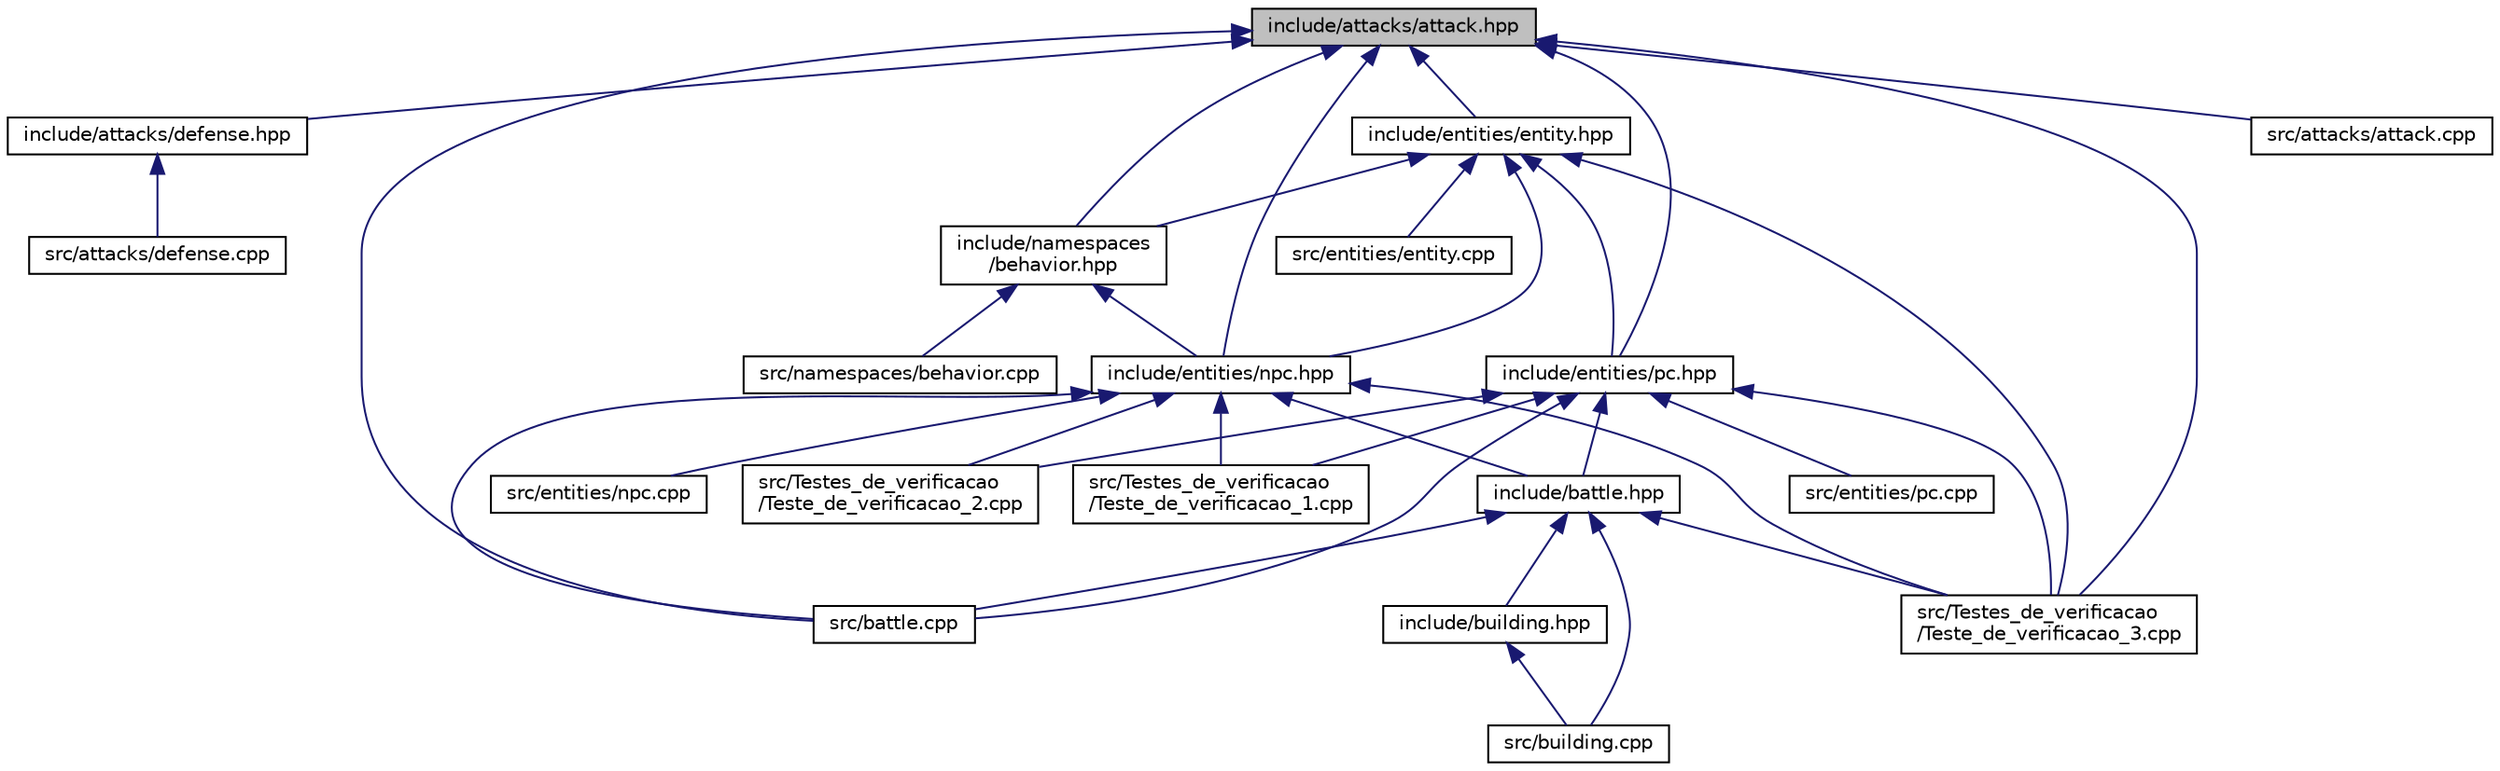 digraph "include/attacks/attack.hpp"
{
 // LATEX_PDF_SIZE
  edge [fontname="Helvetica",fontsize="10",labelfontname="Helvetica",labelfontsize="10"];
  node [fontname="Helvetica",fontsize="10",shape=record];
  Node1 [label="include/attacks/attack.hpp",height=0.2,width=0.4,color="black", fillcolor="grey75", style="filled", fontcolor="black",tooltip=" "];
  Node1 -> Node2 [dir="back",color="midnightblue",fontsize="10",style="solid",fontname="Helvetica"];
  Node2 [label="include/attacks/defense.hpp",height=0.2,width=0.4,color="black", fillcolor="white", style="filled",URL="$defense_8hpp.html",tooltip=" "];
  Node2 -> Node3 [dir="back",color="midnightblue",fontsize="10",style="solid",fontname="Helvetica"];
  Node3 [label="src/attacks/defense.cpp",height=0.2,width=0.4,color="black", fillcolor="white", style="filled",URL="$defense_8cpp.html",tooltip=" "];
  Node1 -> Node4 [dir="back",color="midnightblue",fontsize="10",style="solid",fontname="Helvetica"];
  Node4 [label="include/entities/entity.hpp",height=0.2,width=0.4,color="black", fillcolor="white", style="filled",URL="$entity_8hpp.html",tooltip=" "];
  Node4 -> Node5 [dir="back",color="midnightblue",fontsize="10",style="solid",fontname="Helvetica"];
  Node5 [label="include/entities/npc.hpp",height=0.2,width=0.4,color="black", fillcolor="white", style="filled",URL="$npc_8hpp.html",tooltip=" "];
  Node5 -> Node6 [dir="back",color="midnightblue",fontsize="10",style="solid",fontname="Helvetica"];
  Node6 [label="include/battle.hpp",height=0.2,width=0.4,color="black", fillcolor="white", style="filled",URL="$battle_8hpp.html",tooltip="Esse arquivo contém a classe Battle, cujo objetivo é executar uma batalha entre o usuário e um npc...."];
  Node6 -> Node7 [dir="back",color="midnightblue",fontsize="10",style="solid",fontname="Helvetica"];
  Node7 [label="include/building.hpp",height=0.2,width=0.4,color="black", fillcolor="white", style="filled",URL="$building_8hpp.html",tooltip=" "];
  Node7 -> Node8 [dir="back",color="midnightblue",fontsize="10",style="solid",fontname="Helvetica"];
  Node8 [label="src/building.cpp",height=0.2,width=0.4,color="black", fillcolor="white", style="filled",URL="$building_8cpp.html",tooltip=" "];
  Node6 -> Node9 [dir="back",color="midnightblue",fontsize="10",style="solid",fontname="Helvetica"];
  Node9 [label="src/battle.cpp",height=0.2,width=0.4,color="black", fillcolor="white", style="filled",URL="$battle_8cpp.html",tooltip=" "];
  Node6 -> Node8 [dir="back",color="midnightblue",fontsize="10",style="solid",fontname="Helvetica"];
  Node6 -> Node10 [dir="back",color="midnightblue",fontsize="10",style="solid",fontname="Helvetica"];
  Node10 [label="src/Testes_de_verificacao\l/Teste_de_verificacao_3.cpp",height=0.2,width=0.4,color="black", fillcolor="white", style="filled",URL="$Teste__de__verificacao__3_8cpp.html",tooltip=" "];
  Node5 -> Node9 [dir="back",color="midnightblue",fontsize="10",style="solid",fontname="Helvetica"];
  Node5 -> Node11 [dir="back",color="midnightblue",fontsize="10",style="solid",fontname="Helvetica"];
  Node11 [label="src/entities/npc.cpp",height=0.2,width=0.4,color="black", fillcolor="white", style="filled",URL="$npc_8cpp.html",tooltip=" "];
  Node5 -> Node12 [dir="back",color="midnightblue",fontsize="10",style="solid",fontname="Helvetica"];
  Node12 [label="src/Testes_de_verificacao\l/Teste_de_verificacao_1.cpp",height=0.2,width=0.4,color="black", fillcolor="white", style="filled",URL="$Teste__de__verificacao__1_8cpp.html",tooltip=" "];
  Node5 -> Node13 [dir="back",color="midnightblue",fontsize="10",style="solid",fontname="Helvetica"];
  Node13 [label="src/Testes_de_verificacao\l/Teste_de_verificacao_2.cpp",height=0.2,width=0.4,color="black", fillcolor="white", style="filled",URL="$Teste__de__verificacao__2_8cpp.html",tooltip=" "];
  Node5 -> Node10 [dir="back",color="midnightblue",fontsize="10",style="solid",fontname="Helvetica"];
  Node4 -> Node14 [dir="back",color="midnightblue",fontsize="10",style="solid",fontname="Helvetica"];
  Node14 [label="include/entities/pc.hpp",height=0.2,width=0.4,color="black", fillcolor="white", style="filled",URL="$pc_8hpp.html",tooltip=" "];
  Node14 -> Node6 [dir="back",color="midnightblue",fontsize="10",style="solid",fontname="Helvetica"];
  Node14 -> Node9 [dir="back",color="midnightblue",fontsize="10",style="solid",fontname="Helvetica"];
  Node14 -> Node15 [dir="back",color="midnightblue",fontsize="10",style="solid",fontname="Helvetica"];
  Node15 [label="src/entities/pc.cpp",height=0.2,width=0.4,color="black", fillcolor="white", style="filled",URL="$pc_8cpp.html",tooltip=" "];
  Node14 -> Node12 [dir="back",color="midnightblue",fontsize="10",style="solid",fontname="Helvetica"];
  Node14 -> Node13 [dir="back",color="midnightblue",fontsize="10",style="solid",fontname="Helvetica"];
  Node14 -> Node10 [dir="back",color="midnightblue",fontsize="10",style="solid",fontname="Helvetica"];
  Node4 -> Node16 [dir="back",color="midnightblue",fontsize="10",style="solid",fontname="Helvetica"];
  Node16 [label="include/namespaces\l/behavior.hpp",height=0.2,width=0.4,color="black", fillcolor="white", style="filled",URL="$behavior_8hpp.html",tooltip=" "];
  Node16 -> Node5 [dir="back",color="midnightblue",fontsize="10",style="solid",fontname="Helvetica"];
  Node16 -> Node17 [dir="back",color="midnightblue",fontsize="10",style="solid",fontname="Helvetica"];
  Node17 [label="src/namespaces/behavior.cpp",height=0.2,width=0.4,color="black", fillcolor="white", style="filled",URL="$behavior_8cpp.html",tooltip=" "];
  Node4 -> Node18 [dir="back",color="midnightblue",fontsize="10",style="solid",fontname="Helvetica"];
  Node18 [label="src/entities/entity.cpp",height=0.2,width=0.4,color="black", fillcolor="white", style="filled",URL="$entity_8cpp.html",tooltip=" "];
  Node4 -> Node10 [dir="back",color="midnightblue",fontsize="10",style="solid",fontname="Helvetica"];
  Node1 -> Node5 [dir="back",color="midnightblue",fontsize="10",style="solid",fontname="Helvetica"];
  Node1 -> Node14 [dir="back",color="midnightblue",fontsize="10",style="solid",fontname="Helvetica"];
  Node1 -> Node16 [dir="back",color="midnightblue",fontsize="10",style="solid",fontname="Helvetica"];
  Node1 -> Node19 [dir="back",color="midnightblue",fontsize="10",style="solid",fontname="Helvetica"];
  Node19 [label="src/attacks/attack.cpp",height=0.2,width=0.4,color="black", fillcolor="white", style="filled",URL="$attack_8cpp.html",tooltip=" "];
  Node1 -> Node9 [dir="back",color="midnightblue",fontsize="10",style="solid",fontname="Helvetica"];
  Node1 -> Node10 [dir="back",color="midnightblue",fontsize="10",style="solid",fontname="Helvetica"];
}
